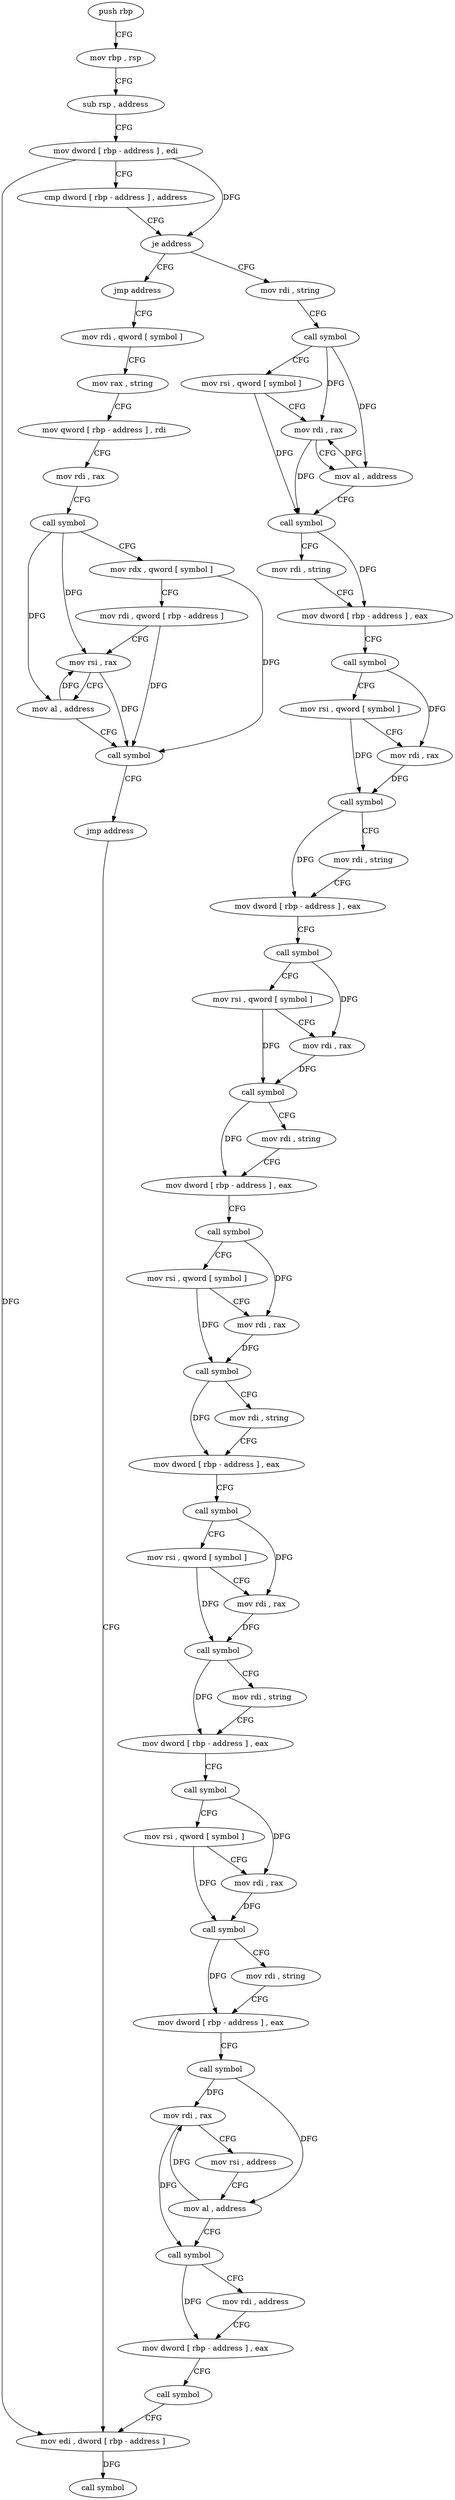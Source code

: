 digraph "func" {
"4200576" [label = "push rbp" ]
"4200577" [label = "mov rbp , rsp" ]
"4200580" [label = "sub rsp , address" ]
"4200584" [label = "mov dword [ rbp - address ] , edi" ]
"4200587" [label = "cmp dword [ rbp - address ] , address" ]
"4200591" [label = "je address" ]
"4200659" [label = "mov rdi , string" ]
"4200597" [label = "jmp address" ]
"4200669" [label = "call symbol" ]
"4200674" [label = "mov rsi , qword [ symbol ]" ]
"4200682" [label = "mov rdi , rax" ]
"4200685" [label = "mov al , address" ]
"4200687" [label = "call symbol" ]
"4200692" [label = "mov rdi , string" ]
"4200702" [label = "mov dword [ rbp - address ] , eax" ]
"4200705" [label = "call symbol" ]
"4200710" [label = "mov rsi , qword [ symbol ]" ]
"4200718" [label = "mov rdi , rax" ]
"4200721" [label = "call symbol" ]
"4200726" [label = "mov rdi , string" ]
"4200736" [label = "mov dword [ rbp - address ] , eax" ]
"4200739" [label = "call symbol" ]
"4200744" [label = "mov rsi , qword [ symbol ]" ]
"4200752" [label = "mov rdi , rax" ]
"4200755" [label = "call symbol" ]
"4200760" [label = "mov rdi , string" ]
"4200770" [label = "mov dword [ rbp - address ] , eax" ]
"4200773" [label = "call symbol" ]
"4200778" [label = "mov rsi , qword [ symbol ]" ]
"4200786" [label = "mov rdi , rax" ]
"4200789" [label = "call symbol" ]
"4200794" [label = "mov rdi , string" ]
"4200804" [label = "mov dword [ rbp - address ] , eax" ]
"4200807" [label = "call symbol" ]
"4200812" [label = "mov rsi , qword [ symbol ]" ]
"4200820" [label = "mov rdi , rax" ]
"4200823" [label = "call symbol" ]
"4200828" [label = "mov rdi , string" ]
"4200838" [label = "mov dword [ rbp - address ] , eax" ]
"4200841" [label = "call symbol" ]
"4200846" [label = "mov rsi , qword [ symbol ]" ]
"4200854" [label = "mov rdi , rax" ]
"4200857" [label = "call symbol" ]
"4200862" [label = "mov rdi , string" ]
"4200872" [label = "mov dword [ rbp - address ] , eax" ]
"4200875" [label = "call symbol" ]
"4200880" [label = "mov rdi , rax" ]
"4200883" [label = "mov rsi , address" ]
"4200893" [label = "mov al , address" ]
"4200895" [label = "call symbol" ]
"4200900" [label = "mov rdi , address" ]
"4200910" [label = "mov dword [ rbp - address ] , eax" ]
"4200913" [label = "call symbol" ]
"4200918" [label = "mov edi , dword [ rbp - address ]" ]
"4200602" [label = "mov rdi , qword [ symbol ]" ]
"4200610" [label = "mov rax , string" ]
"4200620" [label = "mov qword [ rbp - address ] , rdi" ]
"4200624" [label = "mov rdi , rax" ]
"4200627" [label = "call symbol" ]
"4200632" [label = "mov rdx , qword [ symbol ]" ]
"4200640" [label = "mov rdi , qword [ rbp - address ]" ]
"4200644" [label = "mov rsi , rax" ]
"4200647" [label = "mov al , address" ]
"4200649" [label = "call symbol" ]
"4200654" [label = "jmp address" ]
"4200921" [label = "call symbol" ]
"4200576" -> "4200577" [ label = "CFG" ]
"4200577" -> "4200580" [ label = "CFG" ]
"4200580" -> "4200584" [ label = "CFG" ]
"4200584" -> "4200587" [ label = "CFG" ]
"4200584" -> "4200591" [ label = "DFG" ]
"4200584" -> "4200918" [ label = "DFG" ]
"4200587" -> "4200591" [ label = "CFG" ]
"4200591" -> "4200659" [ label = "CFG" ]
"4200591" -> "4200597" [ label = "CFG" ]
"4200659" -> "4200669" [ label = "CFG" ]
"4200597" -> "4200602" [ label = "CFG" ]
"4200669" -> "4200674" [ label = "CFG" ]
"4200669" -> "4200682" [ label = "DFG" ]
"4200669" -> "4200685" [ label = "DFG" ]
"4200674" -> "4200682" [ label = "CFG" ]
"4200674" -> "4200687" [ label = "DFG" ]
"4200682" -> "4200685" [ label = "CFG" ]
"4200682" -> "4200687" [ label = "DFG" ]
"4200685" -> "4200687" [ label = "CFG" ]
"4200685" -> "4200682" [ label = "DFG" ]
"4200687" -> "4200692" [ label = "CFG" ]
"4200687" -> "4200702" [ label = "DFG" ]
"4200692" -> "4200702" [ label = "CFG" ]
"4200702" -> "4200705" [ label = "CFG" ]
"4200705" -> "4200710" [ label = "CFG" ]
"4200705" -> "4200718" [ label = "DFG" ]
"4200710" -> "4200718" [ label = "CFG" ]
"4200710" -> "4200721" [ label = "DFG" ]
"4200718" -> "4200721" [ label = "DFG" ]
"4200721" -> "4200726" [ label = "CFG" ]
"4200721" -> "4200736" [ label = "DFG" ]
"4200726" -> "4200736" [ label = "CFG" ]
"4200736" -> "4200739" [ label = "CFG" ]
"4200739" -> "4200744" [ label = "CFG" ]
"4200739" -> "4200752" [ label = "DFG" ]
"4200744" -> "4200752" [ label = "CFG" ]
"4200744" -> "4200755" [ label = "DFG" ]
"4200752" -> "4200755" [ label = "DFG" ]
"4200755" -> "4200760" [ label = "CFG" ]
"4200755" -> "4200770" [ label = "DFG" ]
"4200760" -> "4200770" [ label = "CFG" ]
"4200770" -> "4200773" [ label = "CFG" ]
"4200773" -> "4200778" [ label = "CFG" ]
"4200773" -> "4200786" [ label = "DFG" ]
"4200778" -> "4200786" [ label = "CFG" ]
"4200778" -> "4200789" [ label = "DFG" ]
"4200786" -> "4200789" [ label = "DFG" ]
"4200789" -> "4200794" [ label = "CFG" ]
"4200789" -> "4200804" [ label = "DFG" ]
"4200794" -> "4200804" [ label = "CFG" ]
"4200804" -> "4200807" [ label = "CFG" ]
"4200807" -> "4200812" [ label = "CFG" ]
"4200807" -> "4200820" [ label = "DFG" ]
"4200812" -> "4200820" [ label = "CFG" ]
"4200812" -> "4200823" [ label = "DFG" ]
"4200820" -> "4200823" [ label = "DFG" ]
"4200823" -> "4200828" [ label = "CFG" ]
"4200823" -> "4200838" [ label = "DFG" ]
"4200828" -> "4200838" [ label = "CFG" ]
"4200838" -> "4200841" [ label = "CFG" ]
"4200841" -> "4200846" [ label = "CFG" ]
"4200841" -> "4200854" [ label = "DFG" ]
"4200846" -> "4200854" [ label = "CFG" ]
"4200846" -> "4200857" [ label = "DFG" ]
"4200854" -> "4200857" [ label = "DFG" ]
"4200857" -> "4200862" [ label = "CFG" ]
"4200857" -> "4200872" [ label = "DFG" ]
"4200862" -> "4200872" [ label = "CFG" ]
"4200872" -> "4200875" [ label = "CFG" ]
"4200875" -> "4200880" [ label = "DFG" ]
"4200875" -> "4200893" [ label = "DFG" ]
"4200880" -> "4200883" [ label = "CFG" ]
"4200880" -> "4200895" [ label = "DFG" ]
"4200883" -> "4200893" [ label = "CFG" ]
"4200893" -> "4200895" [ label = "CFG" ]
"4200893" -> "4200880" [ label = "DFG" ]
"4200895" -> "4200900" [ label = "CFG" ]
"4200895" -> "4200910" [ label = "DFG" ]
"4200900" -> "4200910" [ label = "CFG" ]
"4200910" -> "4200913" [ label = "CFG" ]
"4200913" -> "4200918" [ label = "CFG" ]
"4200918" -> "4200921" [ label = "DFG" ]
"4200602" -> "4200610" [ label = "CFG" ]
"4200610" -> "4200620" [ label = "CFG" ]
"4200620" -> "4200624" [ label = "CFG" ]
"4200624" -> "4200627" [ label = "CFG" ]
"4200627" -> "4200632" [ label = "CFG" ]
"4200627" -> "4200644" [ label = "DFG" ]
"4200627" -> "4200647" [ label = "DFG" ]
"4200632" -> "4200640" [ label = "CFG" ]
"4200632" -> "4200649" [ label = "DFG" ]
"4200640" -> "4200644" [ label = "CFG" ]
"4200640" -> "4200649" [ label = "DFG" ]
"4200644" -> "4200647" [ label = "CFG" ]
"4200644" -> "4200649" [ label = "DFG" ]
"4200647" -> "4200649" [ label = "CFG" ]
"4200647" -> "4200644" [ label = "DFG" ]
"4200649" -> "4200654" [ label = "CFG" ]
"4200654" -> "4200918" [ label = "CFG" ]
}
